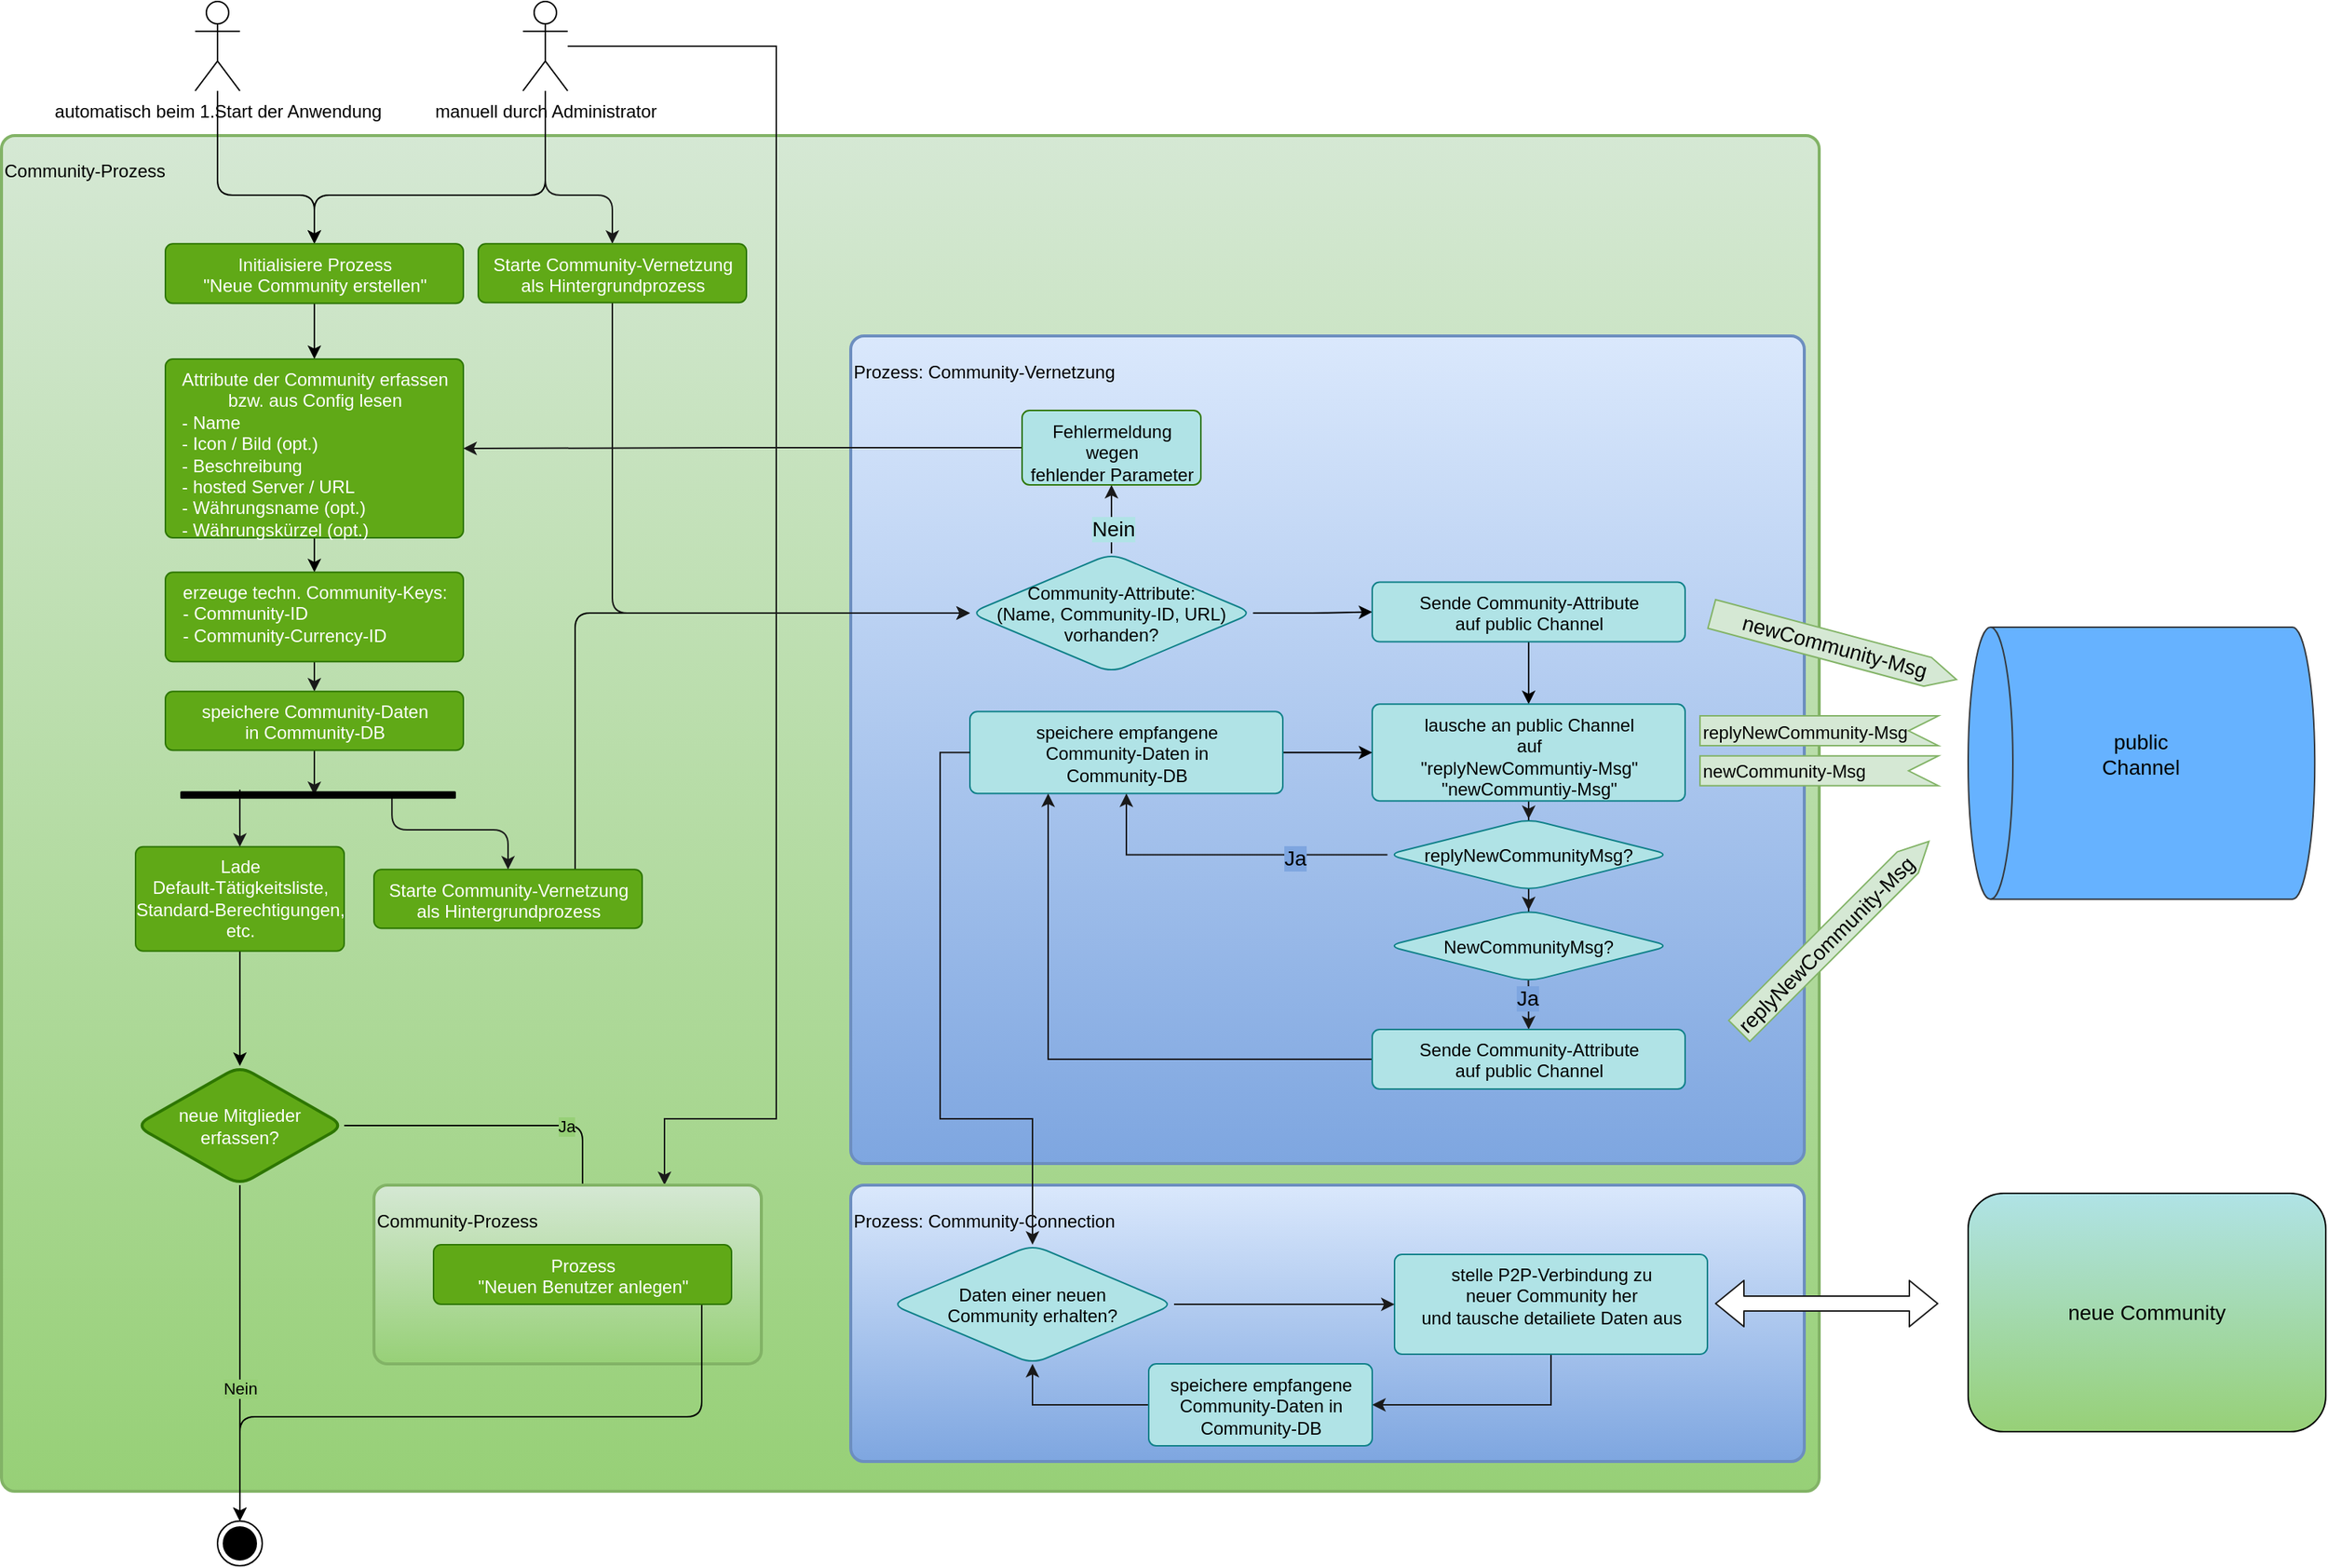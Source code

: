 <mxfile>
    <diagram id="Lc_Wy6ZhKx3Be9Prl_QG" name="Page-1">
        <mxGraphModel dx="1088" dy="800" grid="1" gridSize="10" guides="1" tooltips="1" connect="1" arrows="1" fold="1" page="1" pageScale="1" pageWidth="1654" pageHeight="1169" math="0" shadow="0">
            <root>
                <mxCell id="0"/>
                <mxCell id="1" parent="0"/>
                <mxCell id="28" value="Community-Prozess" style="html=1;align=left;verticalAlign=top;absoluteArcSize=1;arcSize=18;dashed=0;spacingTop=10;spacingRight=30;strokeColor=#82b366;strokeWidth=2;fillColor=#d5e8d4;gradientColor=#97d077;fontColor=#000000;rounded=1;" parent="1" vertex="1">
                    <mxGeometry x="40" y="130" width="1220" height="910" as="geometry"/>
                </mxCell>
                <mxCell id="27" value="Prozess: Community-Vernetzung" style="html=1;align=left;verticalAlign=top;absoluteArcSize=1;arcSize=18;dashed=0;spacingTop=10;spacingRight=30;strokeColor=#6c8ebf;strokeWidth=2;fillColor=#dae8fc;gradientColor=#7ea6e0;fontColor=#000000;rounded=1;" parent="1" vertex="1">
                    <mxGeometry x="610" y="264.5" width="640" height="555.5" as="geometry"/>
                </mxCell>
                <mxCell id="30" style="edgeStyle=orthogonalEdgeStyle;orthogonalLoop=1;jettySize=auto;html=1;entryX=0.5;entryY=0;entryDx=0;entryDy=0;fontColor=#000000;strokeColor=#000000;" parent="1" source="2" target="4" edge="1">
                    <mxGeometry relative="1" as="geometry">
                        <Array as="points">
                            <mxPoint x="185" y="170"/>
                            <mxPoint x="250" y="170"/>
                        </Array>
                    </mxGeometry>
                </mxCell>
                <mxCell id="2" value="automatisch beim 1.Start der Anwendung" style="shape=umlActor;verticalLabelPosition=bottom;verticalAlign=top;html=1;rounded=1;" parent="1" vertex="1">
                    <mxGeometry x="170" y="40" width="30" height="60" as="geometry"/>
                </mxCell>
                <mxCell id="31" style="edgeStyle=orthogonalEdgeStyle;orthogonalLoop=1;jettySize=auto;html=1;fontColor=#000000;strokeColor=#000000;entryX=0.5;entryY=0;entryDx=0;entryDy=0;" parent="1" source="3" target="4" edge="1">
                    <mxGeometry relative="1" as="geometry">
                        <mxPoint x="250" y="210" as="targetPoint"/>
                        <Array as="points">
                            <mxPoint x="405" y="170"/>
                            <mxPoint x="250" y="170"/>
                        </Array>
                    </mxGeometry>
                </mxCell>
                <mxCell id="77" style="edgeStyle=orthogonalEdgeStyle;orthogonalLoop=1;jettySize=auto;html=1;entryX=0.5;entryY=0;entryDx=0;entryDy=0;fontSize=14;fontColor=#000000;strokeColor=#1A1A1A;" edge="1" parent="1" source="3" target="75">
                    <mxGeometry relative="1" as="geometry">
                        <Array as="points">
                            <mxPoint x="405" y="170"/>
                            <mxPoint x="450" y="170"/>
                        </Array>
                    </mxGeometry>
                </mxCell>
                <mxCell id="95" style="edgeStyle=orthogonalEdgeStyle;rounded=0;orthogonalLoop=1;jettySize=auto;html=1;entryX=0.75;entryY=0;entryDx=0;entryDy=0;fontSize=14;fontColor=#000000;strokeColor=#1A1A1A;" edge="1" parent="1" source="3" target="38">
                    <mxGeometry relative="1" as="geometry">
                        <Array as="points">
                            <mxPoint x="560" y="70"/>
                            <mxPoint x="560" y="790"/>
                            <mxPoint x="485" y="790"/>
                        </Array>
                    </mxGeometry>
                </mxCell>
                <mxCell id="3" value="manuell durch Administrator" style="shape=umlActor;verticalLabelPosition=bottom;verticalAlign=top;html=1;rounded=1;" parent="1" vertex="1">
                    <mxGeometry x="390" y="40" width="30" height="60" as="geometry"/>
                </mxCell>
                <mxCell id="6" value="" style="edgeStyle=orthogonalEdgeStyle;orthogonalLoop=1;jettySize=auto;html=1;strokeColor=#000000;" parent="1" source="4" target="5" edge="1">
                    <mxGeometry relative="1" as="geometry"/>
                </mxCell>
                <mxCell id="4" value="Initialisiere Prozess &lt;br&gt;&quot;Neue Community erstellen&quot;" style="html=1;align=center;verticalAlign=top;absoluteArcSize=1;arcSize=10;dashed=0;fillColor=#60a917;strokeColor=#2D7600;fontColor=#ffffff;rounded=1;" parent="1" vertex="1">
                    <mxGeometry x="150" y="202.63" width="200" height="40" as="geometry"/>
                </mxCell>
                <mxCell id="8" value="" style="edgeStyle=orthogonalEdgeStyle;orthogonalLoop=1;jettySize=auto;html=1;strokeColor=#000000;" parent="1" source="5" target="7" edge="1">
                    <mxGeometry relative="1" as="geometry"/>
                </mxCell>
                <mxCell id="5" value="Attribute der Community erfassen &lt;br&gt;bzw. aus Config lesen&lt;br&gt;&lt;div style=&quot;text-align: left&quot;&gt;&lt;span&gt;- Name&lt;/span&gt;&lt;/div&gt;&lt;div style=&quot;text-align: left&quot;&gt;&lt;span&gt;- Icon / Bild (opt.)&lt;/span&gt;&lt;/div&gt;&lt;div style=&quot;text-align: left&quot;&gt;&lt;span&gt;- Beschreibung&lt;/span&gt;&lt;/div&gt;&lt;div style=&quot;text-align: left&quot;&gt;&lt;span&gt;- hosted Server / URL&lt;/span&gt;&lt;/div&gt;&lt;div style=&quot;text-align: left&quot;&gt;&lt;span&gt;- Währungsname (opt.)&lt;/span&gt;&lt;/div&gt;&lt;div style=&quot;text-align: left&quot;&gt;&lt;span&gt;- Währungskürzel (opt.)&lt;/span&gt;&lt;/div&gt;" style="html=1;align=center;verticalAlign=top;absoluteArcSize=1;arcSize=10;dashed=0;fillColor=#60a917;strokeColor=#2D7600;fontColor=#ffffff;rounded=1;" parent="1" vertex="1">
                    <mxGeometry x="150" y="280" width="200" height="120" as="geometry"/>
                </mxCell>
                <mxCell id="12" value="" style="edgeStyle=orthogonalEdgeStyle;orthogonalLoop=1;jettySize=auto;html=1;entryX=0;entryY=0.5;entryDx=0;entryDy=0;strokeColor=#000000;exitX=0.75;exitY=0;exitDx=0;exitDy=0;" parent="1" source="24" target="13" edge="1">
                    <mxGeometry relative="1" as="geometry">
                        <mxPoint x="520" y="420" as="targetPoint"/>
                        <Array as="points">
                            <mxPoint x="425" y="451"/>
                        </Array>
                    </mxGeometry>
                </mxCell>
                <mxCell id="51" value="" style="edgeStyle=orthogonalEdgeStyle;orthogonalLoop=1;jettySize=auto;html=1;strokeColor=#1A1A1A;" edge="1" parent="1" source="7" target="50">
                    <mxGeometry relative="1" as="geometry"/>
                </mxCell>
                <mxCell id="7" value="erzeuge techn. Community-Keys:&lt;br&gt;&lt;div style=&quot;text-align: left&quot;&gt;&lt;span&gt;- Community-ID&lt;/span&gt;&lt;/div&gt;&lt;div style=&quot;text-align: left&quot;&gt;&lt;span&gt;- Community-Currency-ID&lt;/span&gt;&lt;/div&gt;" style="html=1;align=center;verticalAlign=top;absoluteArcSize=1;arcSize=10;dashed=0;fillColor=#60a917;strokeColor=#2D7600;fontColor=#ffffff;rounded=1;" parent="1" vertex="1">
                    <mxGeometry x="150" y="423.13" width="200" height="60" as="geometry"/>
                </mxCell>
                <mxCell id="17" value="" style="edgeStyle=orthogonalEdgeStyle;orthogonalLoop=1;jettySize=auto;html=1;strokeColor=#000000;" parent="1" source="13" target="16" edge="1">
                    <mxGeometry relative="1" as="geometry"/>
                </mxCell>
                <mxCell id="70" style="edgeStyle=orthogonalEdgeStyle;orthogonalLoop=1;jettySize=auto;html=1;entryX=0.5;entryY=1;entryDx=0;entryDy=0;fontSize=14;fontColor=#000000;strokeColor=#1A1A1A;" edge="1" parent="1" source="13" target="72">
                    <mxGeometry relative="1" as="geometry">
                        <Array as="points">
                            <mxPoint x="785" y="364.5"/>
                            <mxPoint x="785" y="364.5"/>
                        </Array>
                    </mxGeometry>
                </mxCell>
                <mxCell id="74" value="Nein" style="edgeLabel;html=1;align=center;verticalAlign=middle;resizable=0;points=[];fontSize=14;fontColor=#000000;labelBackgroundColor=#B0E3E6;rounded=1;" vertex="1" connectable="0" parent="70">
                    <mxGeometry x="-0.291" y="-1" relative="1" as="geometry">
                        <mxPoint as="offset"/>
                    </mxGeometry>
                </mxCell>
                <mxCell id="13" value="Community-Attribute:&#10;(Name, Community-ID, URL)&#10;vorhanden?" style="rhombus;fillColor=#b0e3e6;strokeColor=#0e8088;fontColor=#000000;align=center;rounded=1;" parent="1" vertex="1">
                    <mxGeometry x="690" y="410.5" width="190" height="80" as="geometry"/>
                </mxCell>
                <mxCell id="19" value="" style="edgeStyle=orthogonalEdgeStyle;orthogonalLoop=1;jettySize=auto;html=1;strokeColor=#000000;entryX=0.5;entryY=0;entryDx=0;entryDy=0;" parent="1" source="16" target="20" edge="1">
                    <mxGeometry relative="1" as="geometry">
                        <mxPoint x="785" y="517.13" as="targetPoint"/>
                    </mxGeometry>
                </mxCell>
                <mxCell id="16" value="Sende Community-Attribute&lt;br&gt;auf public Channel" style="html=1;align=center;verticalAlign=top;absoluteArcSize=1;arcSize=10;dashed=0;fillColor=#b0e3e6;strokeColor=#0e8088;fontColor=#000000;rounded=1;" parent="1" vertex="1">
                    <mxGeometry x="960" y="429.76" width="210" height="40" as="geometry"/>
                </mxCell>
                <mxCell id="83" style="edgeStyle=orthogonalEdgeStyle;rounded=0;orthogonalLoop=1;jettySize=auto;html=1;fontSize=14;fontColor=#000000;strokeColor=#1A1A1A;" edge="1" parent="1" source="20" target="80">
                    <mxGeometry relative="1" as="geometry"/>
                </mxCell>
                <mxCell id="20" value="lausche an public Channel&lt;br&gt;auf&lt;br&gt;&quot;replyNewCommuntiy-Msg&quot;&lt;br&gt;&quot;newCommuntiy-Msg&quot;" style="html=1;align=center;verticalAlign=top;absoluteArcSize=1;arcSize=10;dashed=0;fillColor=#b0e3e6;strokeColor=#0e8088;fontColor=#000000;rounded=1;" parent="1" vertex="1">
                    <mxGeometry x="960" y="511.63" width="210" height="65" as="geometry"/>
                </mxCell>
                <mxCell id="25" value="" style="edgeStyle=orthogonalEdgeStyle;orthogonalLoop=1;jettySize=auto;html=1;strokeColor=#000000;entryX=0;entryY=0.5;entryDx=0;entryDy=0;exitX=1;exitY=0.5;exitDx=0;exitDy=0;" parent="1" source="22" target="20" edge="1">
                    <mxGeometry relative="1" as="geometry">
                        <Array as="points">
                            <mxPoint x="910" y="544"/>
                            <mxPoint x="910" y="544"/>
                        </Array>
                    </mxGeometry>
                </mxCell>
                <mxCell id="22" value="speichere empfangene&lt;br&gt;Community-Daten in&lt;br&gt;Community-DB" style="html=1;align=center;verticalAlign=top;absoluteArcSize=1;arcSize=10;dashed=0;fillColor=#b0e3e6;strokeColor=#0e8088;fontColor=#000000;rounded=1;" parent="1" vertex="1">
                    <mxGeometry x="690" y="516.63" width="210" height="55" as="geometry"/>
                </mxCell>
                <mxCell id="24" value="Starte Community-Vernetzung &lt;br&gt;als Hintergrundprozess" style="html=1;align=center;verticalAlign=top;absoluteArcSize=1;arcSize=10;dashed=0;fillColor=#60a917;strokeColor=#2D7600;fontColor=#ffffff;rounded=1;" parent="1" vertex="1">
                    <mxGeometry x="290" y="622.63" width="180" height="39.5" as="geometry"/>
                </mxCell>
                <mxCell id="37" style="edgeStyle=orthogonalEdgeStyle;orthogonalLoop=1;jettySize=auto;html=1;fontColor=#000000;strokeColor=#000000;" parent="1" source="34" target="36" edge="1">
                    <mxGeometry relative="1" as="geometry"/>
                </mxCell>
                <mxCell id="34" value="Lade &lt;br&gt;Default-Tätigkeitsliste,&lt;br&gt;Standard-Berechtigungen,&lt;br&gt;etc." style="html=1;align=center;verticalAlign=top;absoluteArcSize=1;arcSize=10;dashed=0;fillColor=#60a917;strokeColor=#2D7600;fontColor=#ffffff;rounded=1;" parent="1" vertex="1">
                    <mxGeometry x="130" y="607.38" width="140" height="70" as="geometry"/>
                </mxCell>
                <mxCell id="46" style="edgeStyle=orthogonalEdgeStyle;orthogonalLoop=1;jettySize=auto;html=1;fontColor=#000000;strokeColor=#000000;" parent="1" source="36" target="39" edge="1">
                    <mxGeometry relative="1" as="geometry"/>
                </mxCell>
                <mxCell id="47" value="Ja" style="edgeLabel;html=1;align=center;verticalAlign=middle;resizable=0;points=[];fontColor=#000000;rounded=1;labelBackgroundColor=#97D077;" parent="46" vertex="1" connectable="0">
                    <mxGeometry x="0.24" relative="1" as="geometry">
                        <mxPoint as="offset"/>
                    </mxGeometry>
                </mxCell>
                <mxCell id="48" style="edgeStyle=orthogonalEdgeStyle;orthogonalLoop=1;jettySize=auto;html=1;fontColor=#000000;strokeColor=#000000;" parent="1" source="36" target="43" edge="1">
                    <mxGeometry relative="1" as="geometry"/>
                </mxCell>
                <mxCell id="49" value="Nein" style="edgeLabel;html=1;align=center;verticalAlign=middle;resizable=0;points=[];fontColor=#000000;rounded=1;labelBackgroundColor=#97D077;" parent="48" vertex="1" connectable="0">
                    <mxGeometry x="0.206" relative="1" as="geometry">
                        <mxPoint as="offset"/>
                    </mxGeometry>
                </mxCell>
                <mxCell id="36" value="neue Mitglieder&lt;br&gt;erfassen?" style="rhombus;whiteSpace=wrap;html=1;fontColor=#ffffff;strokeColor=#2D7600;strokeWidth=2;fillColor=#60a917;rounded=1;" parent="1" vertex="1">
                    <mxGeometry x="130" y="754.5" width="140" height="80" as="geometry"/>
                </mxCell>
                <mxCell id="38" value="Community-Prozess" style="html=1;align=left;verticalAlign=top;absoluteArcSize=1;arcSize=18;dashed=0;spacingTop=10;spacingRight=30;strokeColor=#82b366;strokeWidth=2;fillColor=#d5e8d4;gradientColor=#97d077;fontColor=#000000;rounded=1;" parent="1" vertex="1">
                    <mxGeometry x="290" y="834.5" width="260" height="120" as="geometry"/>
                </mxCell>
                <mxCell id="45" style="edgeStyle=orthogonalEdgeStyle;orthogonalLoop=1;jettySize=auto;html=1;entryX=0.5;entryY=0;entryDx=0;entryDy=0;fontColor=#FFFFFF;strokeColor=#000000;" parent="1" source="39" target="43" edge="1">
                    <mxGeometry relative="1" as="geometry">
                        <Array as="points">
                            <mxPoint x="510" y="990"/>
                            <mxPoint x="200" y="990"/>
                        </Array>
                    </mxGeometry>
                </mxCell>
                <mxCell id="39" value="Prozess &lt;br&gt;&quot;Neuen Benutzer anlegen&quot;" style="html=1;align=center;verticalAlign=top;absoluteArcSize=1;arcSize=10;dashed=0;fillColor=#60a917;strokeColor=#2D7600;fontColor=#ffffff;rounded=1;" parent="1" vertex="1">
                    <mxGeometry x="330" y="874.5" width="200" height="40" as="geometry"/>
                </mxCell>
                <mxCell id="43" value="" style="ellipse;html=1;shape=endState;fillColor=#000000;strokeColor=#000000;labelBackgroundColor=#97D077;fontColor=#FFFFFF;rounded=1;" parent="1" vertex="1">
                    <mxGeometry x="185" y="1060" width="30" height="30" as="geometry"/>
                </mxCell>
                <mxCell id="53" style="edgeStyle=orthogonalEdgeStyle;orthogonalLoop=1;jettySize=auto;html=1;entryX=0.5;entryY=0.514;entryDx=0;entryDy=0;entryPerimeter=0;strokeColor=#1A1A1A;" edge="1" parent="1" source="50" target="52">
                    <mxGeometry relative="1" as="geometry"/>
                </mxCell>
                <mxCell id="50" value="speichere Community-Daten &lt;br&gt;in Community-DB" style="html=1;align=center;verticalAlign=top;absoluteArcSize=1;arcSize=10;dashed=0;fillColor=#60a917;strokeColor=#2D7600;fontColor=#ffffff;rounded=1;" vertex="1" parent="1">
                    <mxGeometry x="150" y="503.13" width="200" height="39.5" as="geometry"/>
                </mxCell>
                <mxCell id="54" style="edgeStyle=orthogonalEdgeStyle;orthogonalLoop=1;jettySize=auto;html=1;strokeColor=#1A1A1A;exitX=0.374;exitY=0.232;exitDx=0;exitDy=0;exitPerimeter=0;entryX=0.5;entryY=0;entryDx=0;entryDy=0;" edge="1" parent="1" source="52" target="24">
                    <mxGeometry relative="1" as="geometry">
                        <Array as="points">
                            <mxPoint x="302" y="596"/>
                            <mxPoint x="380" y="596"/>
                        </Array>
                    </mxGeometry>
                </mxCell>
                <mxCell id="55" style="edgeStyle=orthogonalEdgeStyle;orthogonalLoop=1;jettySize=auto;html=1;entryX=0.5;entryY=0;entryDx=0;entryDy=0;strokeColor=#1A1A1A;exitX=-0.226;exitY=0.784;exitDx=0;exitDy=0;exitPerimeter=0;" edge="1" parent="1" source="52" target="34">
                    <mxGeometry relative="1" as="geometry">
                        <Array as="points"/>
                    </mxGeometry>
                </mxCell>
                <mxCell id="52" value="" style="html=1;points=[];perimeter=orthogonalPerimeter;fillColor=#000000;strokeColor=none;rotation=90;rounded=1;" vertex="1" parent="1">
                    <mxGeometry x="250" y="480.13" width="5" height="185" as="geometry"/>
                </mxCell>
                <mxCell id="62" value="newCommunity-Msg" style="html=1;shape=mxgraph.infographic.ribbonSimple;notch1=0;notch2=20;align=center;verticalAlign=middle;fontSize=14;fontStyle=0;fillColor=#d5e8d4;strokeColor=#82b366;fontColor=#000000;rounded=1;rotation=15;" vertex="1" parent="1">
                    <mxGeometry x="1184.99" y="463.13" width="170" height="20" as="geometry"/>
                </mxCell>
                <mxCell id="69" value="&lt;font style=&quot;font-size: 12px&quot;&gt;replyNewCommunity-Msg&lt;/font&gt;" style="html=1;shape=mxgraph.infographic.ribbonSimple;notch1=20;notch2=0;align=left;verticalAlign=middle;fontSize=14;fontStyle=0;flipH=1;fillColor=#d5e8d4;strokeColor=#82b366;fontColor=#000000;rounded=1;" vertex="1" parent="1">
                    <mxGeometry x="1180.01" y="519.51" width="160" height="20" as="geometry"/>
                </mxCell>
                <mxCell id="73" style="edgeStyle=orthogonalEdgeStyle;orthogonalLoop=1;jettySize=auto;html=1;entryX=1;entryY=0.5;entryDx=0;entryDy=0;fontSize=14;fontColor=#000000;strokeColor=#1A1A1A;exitX=0;exitY=0.5;exitDx=0;exitDy=0;" edge="1" parent="1" source="72" target="5">
                    <mxGeometry relative="1" as="geometry">
                        <Array as="points"/>
                    </mxGeometry>
                </mxCell>
                <mxCell id="72" value="Fehlermeldung &lt;br&gt;wegen&lt;br&gt;fehlender Parameter" style="html=1;align=center;verticalAlign=top;absoluteArcSize=1;arcSize=10;dashed=0;strokeColor=#2D7600;fillColor=#B0E3E6;fontColor=#000000;rounded=1;" vertex="1" parent="1">
                    <mxGeometry x="725" y="314.5" width="120" height="50" as="geometry"/>
                </mxCell>
                <mxCell id="76" style="edgeStyle=orthogonalEdgeStyle;orthogonalLoop=1;jettySize=auto;html=1;entryX=0;entryY=0.5;entryDx=0;entryDy=0;fontSize=14;fontColor=#000000;strokeColor=#1A1A1A;exitX=0.5;exitY=1;exitDx=0;exitDy=0;" edge="1" parent="1" source="75" target="13">
                    <mxGeometry relative="1" as="geometry">
                        <Array as="points">
                            <mxPoint x="450" y="451"/>
                        </Array>
                    </mxGeometry>
                </mxCell>
                <mxCell id="75" value="Starte Community-Vernetzung &lt;br&gt;als Hintergrundprozess" style="html=1;align=center;verticalAlign=top;absoluteArcSize=1;arcSize=10;dashed=0;fillColor=#60a917;strokeColor=#2D7600;fontColor=#ffffff;rounded=1;" vertex="1" parent="1">
                    <mxGeometry x="360" y="202.63" width="180" height="39.5" as="geometry"/>
                </mxCell>
                <mxCell id="79" value="&lt;font style=&quot;font-size: 12px&quot;&gt;newCommunity-Msg&lt;/font&gt;" style="html=1;shape=mxgraph.infographic.ribbonSimple;notch1=20;notch2=0;align=left;verticalAlign=middle;fontSize=14;fontStyle=0;flipH=1;fillColor=#d5e8d4;strokeColor=#82b366;fontColor=#000000;rounded=1;rotation=0;" vertex="1" parent="1">
                    <mxGeometry x="1180.01" y="546.39" width="160" height="20" as="geometry"/>
                </mxCell>
                <mxCell id="81" style="edgeStyle=orthogonalEdgeStyle;rounded=0;orthogonalLoop=1;jettySize=auto;html=1;entryX=0.5;entryY=1;entryDx=0;entryDy=0;fontSize=14;fontColor=#000000;strokeColor=#1A1A1A;" edge="1" parent="1" source="80" target="22">
                    <mxGeometry relative="1" as="geometry"/>
                </mxCell>
                <mxCell id="82" value="Ja" style="edgeLabel;html=1;align=center;verticalAlign=middle;resizable=0;points=[];fontSize=14;fontColor=#000000;labelBackgroundColor=#7EA6E0;" vertex="1" connectable="0" parent="81">
                    <mxGeometry x="-0.427" y="2" relative="1" as="geometry">
                        <mxPoint as="offset"/>
                    </mxGeometry>
                </mxCell>
                <mxCell id="85" style="edgeStyle=orthogonalEdgeStyle;rounded=0;orthogonalLoop=1;jettySize=auto;html=1;entryX=0.5;entryY=0;entryDx=0;entryDy=0;fontSize=14;fontColor=#000000;strokeColor=#1A1A1A;" edge="1" parent="1" source="80" target="84">
                    <mxGeometry relative="1" as="geometry"/>
                </mxCell>
                <mxCell id="80" value="replyNewCommunityMsg?" style="rhombus;fillColor=#b0e3e6;strokeColor=#0e8088;fontColor=#000000;align=center;rounded=1;" vertex="1" parent="1">
                    <mxGeometry x="970" y="588.76" width="190" height="47.87" as="geometry"/>
                </mxCell>
                <mxCell id="93" style="edgeStyle=orthogonalEdgeStyle;rounded=0;orthogonalLoop=1;jettySize=auto;html=1;entryX=0.5;entryY=0;entryDx=0;entryDy=0;fontSize=14;fontColor=#000000;strokeColor=#1A1A1A;exitX=0.499;exitY=0.966;exitDx=0;exitDy=0;exitPerimeter=0;" edge="1" parent="1" source="84" target="86">
                    <mxGeometry relative="1" as="geometry">
                        <mxPoint x="1065" y="717.87" as="sourcePoint"/>
                    </mxGeometry>
                </mxCell>
                <mxCell id="96" value="Ja" style="edgeLabel;html=1;align=center;verticalAlign=middle;resizable=0;points=[];fontSize=14;fontColor=#000000;labelBackgroundColor=#7EA6E0;" vertex="1" connectable="0" parent="93">
                    <mxGeometry x="-0.274" y="-1" relative="1" as="geometry">
                        <mxPoint as="offset"/>
                    </mxGeometry>
                </mxCell>
                <mxCell id="84" value="NewCommunityMsg?" style="rhombus;fillColor=#b0e3e6;strokeColor=#0e8088;fontColor=#000000;align=center;rounded=1;" vertex="1" parent="1">
                    <mxGeometry x="970" y="650" width="190" height="47.87" as="geometry"/>
                </mxCell>
                <mxCell id="94" style="edgeStyle=orthogonalEdgeStyle;rounded=0;orthogonalLoop=1;jettySize=auto;html=1;entryX=0.25;entryY=1;entryDx=0;entryDy=0;fontSize=14;fontColor=#000000;strokeColor=#1A1A1A;" edge="1" parent="1" source="86" target="22">
                    <mxGeometry relative="1" as="geometry"/>
                </mxCell>
                <mxCell id="86" value="Sende Community-Attribute&lt;br&gt;auf public Channel" style="html=1;align=center;verticalAlign=top;absoluteArcSize=1;arcSize=10;dashed=0;fillColor=#b0e3e6;strokeColor=#0e8088;fontColor=#000000;rounded=1;" vertex="1" parent="1">
                    <mxGeometry x="960" y="730" width="210" height="40" as="geometry"/>
                </mxCell>
                <mxCell id="89" value="replyNewCommunity-Msg" style="html=1;shape=mxgraph.infographic.ribbonSimple;notch1=0;notch2=20;align=left;verticalAlign=middle;fontSize=14;fontStyle=0;fillColor=#d5e8d4;strokeColor=#82b366;fontColor=#000000;rounded=1;rotation=-45;" vertex="1" parent="1">
                    <mxGeometry x="1179.98" y="657.38" width="180.01" height="20" as="geometry"/>
                </mxCell>
                <mxCell id="97" value="" style="group" vertex="1" connectable="0" parent="1">
                    <mxGeometry x="1359.995" y="460.005" width="232.62" height="182.63" as="geometry"/>
                </mxCell>
                <mxCell id="65" value="" style="shape=cylinder3;whiteSpace=wrap;html=1;boundedLbl=1;backgroundOutline=1;size=15;align=center;rotation=-90;strokeColor=#36393d;fillColor=#66B2FF;rounded=1;" vertex="1" parent="97">
                    <mxGeometry x="24.995" y="-24.995" width="182.63" height="232.62" as="geometry"/>
                </mxCell>
                <mxCell id="66" value="public Channel" style="text;html=1;strokeColor=none;fillColor=none;align=center;verticalAlign=middle;whiteSpace=wrap;fontColor=#000000;fontSize=14;rounded=1;" vertex="1" parent="97">
                    <mxGeometry x="96.305" y="74.995" width="40" height="20" as="geometry"/>
                </mxCell>
                <mxCell id="98" value="Prozess: Community-Connection" style="html=1;align=left;verticalAlign=top;absoluteArcSize=1;arcSize=18;dashed=0;spacingTop=10;spacingRight=30;strokeColor=#6c8ebf;strokeWidth=2;fillColor=#dae8fc;gradientColor=#7ea6e0;fontColor=#000000;rounded=1;" vertex="1" parent="1">
                    <mxGeometry x="610" y="834.5" width="640" height="185.5" as="geometry"/>
                </mxCell>
                <mxCell id="106" style="edgeStyle=orthogonalEdgeStyle;rounded=0;orthogonalLoop=1;jettySize=auto;html=1;entryX=1;entryY=0.5;entryDx=0;entryDy=0;fontSize=14;fontColor=#000000;strokeColor=#1A1A1A;fillColor=#ffffff;exitX=0.5;exitY=1;exitDx=0;exitDy=0;" edge="1" parent="1" source="99" target="105">
                    <mxGeometry relative="1" as="geometry"/>
                </mxCell>
                <mxCell id="99" value="stelle P2P-Verbindung zu &lt;br&gt;neuer Community her&lt;br&gt;und tausche detailiete Daten aus" style="html=1;align=center;verticalAlign=top;absoluteArcSize=1;arcSize=10;dashed=0;fillColor=#b0e3e6;strokeColor=#0e8088;fontColor=#000000;rounded=1;" vertex="1" parent="1">
                    <mxGeometry x="974.99" y="881" width="210" height="67" as="geometry"/>
                </mxCell>
                <mxCell id="102" style="edgeStyle=orthogonalEdgeStyle;rounded=0;orthogonalLoop=1;jettySize=auto;html=1;entryX=0;entryY=0.5;entryDx=0;entryDy=0;fontSize=14;fontColor=#000000;strokeColor=#1A1A1A;" edge="1" parent="1" source="100" target="99">
                    <mxGeometry relative="1" as="geometry"/>
                </mxCell>
                <mxCell id="100" value="Daten einer neuen&#10;Community erhalten?" style="rhombus;fillColor=#b0e3e6;strokeColor=#0e8088;fontColor=#000000;align=center;rounded=1;" vertex="1" parent="1">
                    <mxGeometry x="637" y="874.5" width="190" height="80" as="geometry"/>
                </mxCell>
                <mxCell id="101" style="edgeStyle=orthogonalEdgeStyle;rounded=0;orthogonalLoop=1;jettySize=auto;html=1;entryX=0.5;entryY=0;entryDx=0;entryDy=0;fontSize=14;fontColor=#000000;strokeColor=#1A1A1A;exitX=0;exitY=0.5;exitDx=0;exitDy=0;" edge="1" parent="1" source="22" target="100">
                    <mxGeometry relative="1" as="geometry">
                        <Array as="points">
                            <mxPoint x="670" y="544"/>
                            <mxPoint x="670" y="790"/>
                            <mxPoint x="732" y="790"/>
                        </Array>
                    </mxGeometry>
                </mxCell>
                <mxCell id="103" value="" style="shape=flexArrow;endArrow=classic;startArrow=classic;html=1;fontSize=14;fontColor=#000000;strokeColor=#1A1A1A;fillColor=#ffffff;" edge="1" parent="1">
                    <mxGeometry width="100" height="100" relative="1" as="geometry">
                        <mxPoint x="1190.01" y="914" as="sourcePoint"/>
                        <mxPoint x="1340.01" y="914" as="targetPoint"/>
                    </mxGeometry>
                </mxCell>
                <mxCell id="104" value="neue Community" style="rounded=1;whiteSpace=wrap;html=1;labelBackgroundColor=none;fontSize=14;fontColor=#000000;fillColor=#B0E3E6;align=center;gradientColor=#97D077;" vertex="1" parent="1">
                    <mxGeometry x="1359.99" y="840" width="240.01" height="160" as="geometry"/>
                </mxCell>
                <mxCell id="107" style="edgeStyle=orthogonalEdgeStyle;rounded=0;orthogonalLoop=1;jettySize=auto;html=1;entryX=0.5;entryY=1;entryDx=0;entryDy=0;fontSize=14;fontColor=#000000;strokeColor=#1A1A1A;fillColor=#ffffff;exitX=0;exitY=0.5;exitDx=0;exitDy=0;" edge="1" parent="1" source="105" target="100">
                    <mxGeometry relative="1" as="geometry"/>
                </mxCell>
                <mxCell id="105" value="speichere empfangene&lt;br&gt;Community-Daten in&lt;br&gt;Community-DB" style="html=1;align=center;verticalAlign=top;absoluteArcSize=1;arcSize=10;dashed=0;fillColor=#b0e3e6;strokeColor=#0e8088;fontColor=#000000;rounded=1;" vertex="1" parent="1">
                    <mxGeometry x="810" y="954.5" width="150" height="55" as="geometry"/>
                </mxCell>
            </root>
        </mxGraphModel>
    </diagram>
</mxfile>